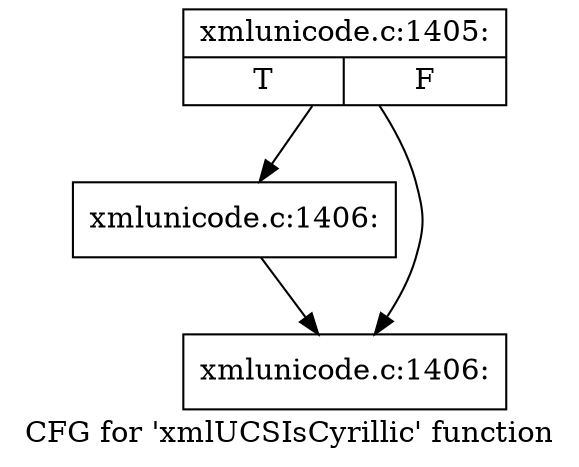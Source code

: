digraph "CFG for 'xmlUCSIsCyrillic' function" {
	label="CFG for 'xmlUCSIsCyrillic' function";

	Node0x4e2e3a0 [shape=record,label="{xmlunicode.c:1405:|{<s0>T|<s1>F}}"];
	Node0x4e2e3a0 -> Node0x4e2ceb0;
	Node0x4e2e3a0 -> Node0x4e2e160;
	Node0x4e2ceb0 [shape=record,label="{xmlunicode.c:1406:}"];
	Node0x4e2ceb0 -> Node0x4e2e160;
	Node0x4e2e160 [shape=record,label="{xmlunicode.c:1406:}"];
}

